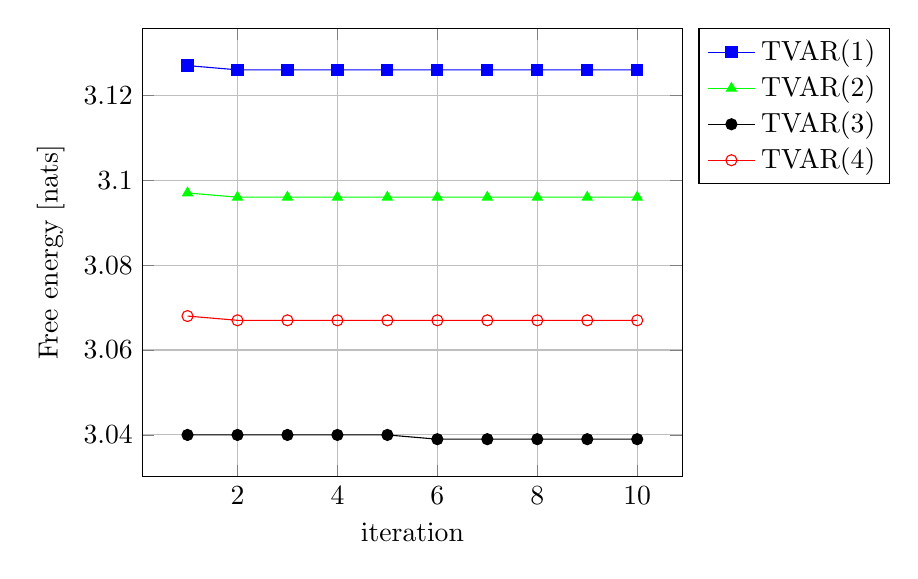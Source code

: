 \begin{tikzpicture}
\begin{axis}[xlabel={iteration}, ylabel={Free energy [nats]}, legend pos={outer north east}, legend cell align={{left}}, scale={1.0}, grid={major}]
    \addplot[mark={square*}, blue]
        coordinates {
            (1,3.127)
            (2,3.126)
            (3,3.126)
            (4,3.126)
            (5,3.126)
            (6,3.126)
            (7,3.126)
            (8,3.126)
            (9,3.126)
            (10,3.126)
        }
        ;
    \addlegendentry {TVAR(1)}
    \addplot[mark={triangle*}, green]
        coordinates {
            (1,3.097)
            (2,3.096)
            (3,3.096)
            (4,3.096)
            (5,3.096)
            (6,3.096)
            (7,3.096)
            (8,3.096)
            (9,3.096)
            (10,3.096)
        }
        ;
    \addlegendentry {TVAR(2)}
    \addplot[mark={*}, black]
        coordinates {
            (1,3.04)
            (2,3.04)
            (3,3.04)
            (4,3.04)
            (5,3.04)
            (6,3.039)
            (7,3.039)
            (8,3.039)
            (9,3.039)
            (10,3.039)
        }
        ;
    \addlegendentry {TVAR(3)}
    \addplot[mark={o}, red]
        coordinates {
            (1,3.068)
            (2,3.067)
            (3,3.067)
            (4,3.067)
            (5,3.067)
            (6,3.067)
            (7,3.067)
            (8,3.067)
            (9,3.067)
            (10,3.067)
        }
        ;
    \addlegendentry {TVAR(4)}
\end{axis}
\end{tikzpicture}
